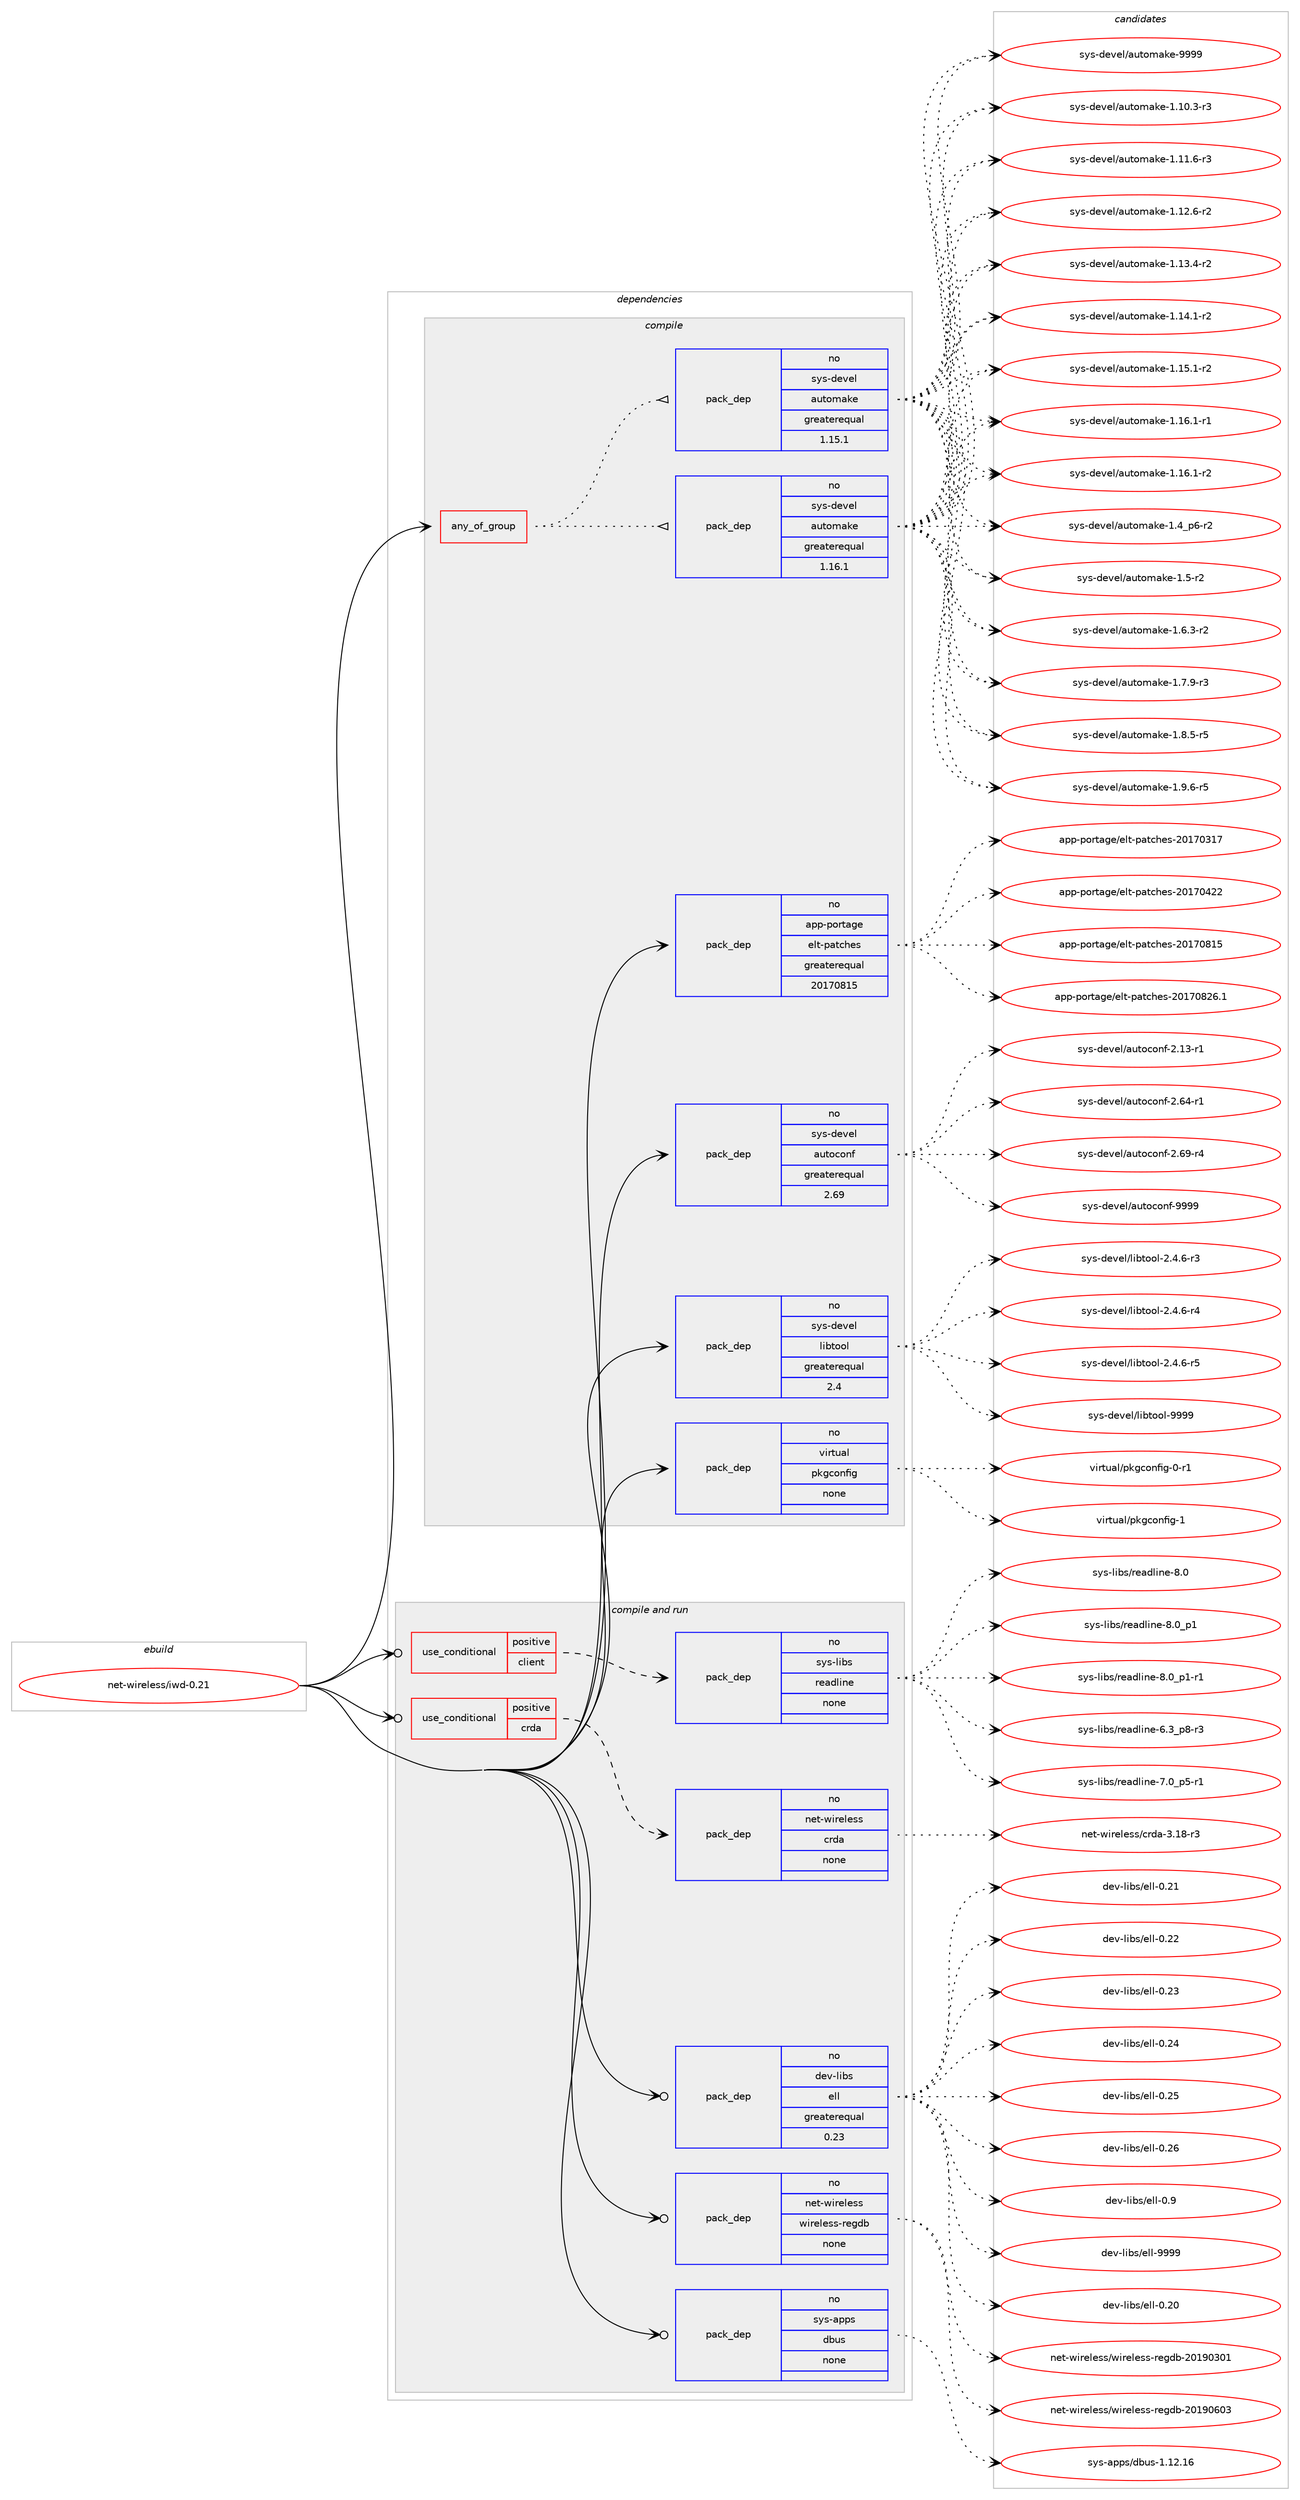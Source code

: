 digraph prolog {

# *************
# Graph options
# *************

newrank=true;
concentrate=true;
compound=true;
graph [rankdir=LR,fontname=Helvetica,fontsize=10,ranksep=1.5];#, ranksep=2.5, nodesep=0.2];
edge  [arrowhead=vee];
node  [fontname=Helvetica,fontsize=10];

# **********
# The ebuild
# **********

subgraph cluster_leftcol {
color=gray;
rank=same;
label=<<i>ebuild</i>>;
id [label="net-wireless/iwd-0.21", color=red, width=4, href="../net-wireless/iwd-0.21.svg"];
}

# ****************
# The dependencies
# ****************

subgraph cluster_midcol {
color=gray;
label=<<i>dependencies</i>>;
subgraph cluster_compile {
fillcolor="#eeeeee";
style=filled;
label=<<i>compile</i>>;
subgraph any14407 {
dependency844662 [label=<<TABLE BORDER="0" CELLBORDER="1" CELLSPACING="0" CELLPADDING="4"><TR><TD CELLPADDING="10">any_of_group</TD></TR></TABLE>>, shape=none, color=red];subgraph pack623709 {
dependency844663 [label=<<TABLE BORDER="0" CELLBORDER="1" CELLSPACING="0" CELLPADDING="4" WIDTH="220"><TR><TD ROWSPAN="6" CELLPADDING="30">pack_dep</TD></TR><TR><TD WIDTH="110">no</TD></TR><TR><TD>sys-devel</TD></TR><TR><TD>automake</TD></TR><TR><TD>greaterequal</TD></TR><TR><TD>1.16.1</TD></TR></TABLE>>, shape=none, color=blue];
}
dependency844662:e -> dependency844663:w [weight=20,style="dotted",arrowhead="oinv"];
subgraph pack623710 {
dependency844664 [label=<<TABLE BORDER="0" CELLBORDER="1" CELLSPACING="0" CELLPADDING="4" WIDTH="220"><TR><TD ROWSPAN="6" CELLPADDING="30">pack_dep</TD></TR><TR><TD WIDTH="110">no</TD></TR><TR><TD>sys-devel</TD></TR><TR><TD>automake</TD></TR><TR><TD>greaterequal</TD></TR><TR><TD>1.15.1</TD></TR></TABLE>>, shape=none, color=blue];
}
dependency844662:e -> dependency844664:w [weight=20,style="dotted",arrowhead="oinv"];
}
id:e -> dependency844662:w [weight=20,style="solid",arrowhead="vee"];
subgraph pack623711 {
dependency844665 [label=<<TABLE BORDER="0" CELLBORDER="1" CELLSPACING="0" CELLPADDING="4" WIDTH="220"><TR><TD ROWSPAN="6" CELLPADDING="30">pack_dep</TD></TR><TR><TD WIDTH="110">no</TD></TR><TR><TD>app-portage</TD></TR><TR><TD>elt-patches</TD></TR><TR><TD>greaterequal</TD></TR><TR><TD>20170815</TD></TR></TABLE>>, shape=none, color=blue];
}
id:e -> dependency844665:w [weight=20,style="solid",arrowhead="vee"];
subgraph pack623712 {
dependency844666 [label=<<TABLE BORDER="0" CELLBORDER="1" CELLSPACING="0" CELLPADDING="4" WIDTH="220"><TR><TD ROWSPAN="6" CELLPADDING="30">pack_dep</TD></TR><TR><TD WIDTH="110">no</TD></TR><TR><TD>sys-devel</TD></TR><TR><TD>autoconf</TD></TR><TR><TD>greaterequal</TD></TR><TR><TD>2.69</TD></TR></TABLE>>, shape=none, color=blue];
}
id:e -> dependency844666:w [weight=20,style="solid",arrowhead="vee"];
subgraph pack623713 {
dependency844667 [label=<<TABLE BORDER="0" CELLBORDER="1" CELLSPACING="0" CELLPADDING="4" WIDTH="220"><TR><TD ROWSPAN="6" CELLPADDING="30">pack_dep</TD></TR><TR><TD WIDTH="110">no</TD></TR><TR><TD>sys-devel</TD></TR><TR><TD>libtool</TD></TR><TR><TD>greaterequal</TD></TR><TR><TD>2.4</TD></TR></TABLE>>, shape=none, color=blue];
}
id:e -> dependency844667:w [weight=20,style="solid",arrowhead="vee"];
subgraph pack623714 {
dependency844668 [label=<<TABLE BORDER="0" CELLBORDER="1" CELLSPACING="0" CELLPADDING="4" WIDTH="220"><TR><TD ROWSPAN="6" CELLPADDING="30">pack_dep</TD></TR><TR><TD WIDTH="110">no</TD></TR><TR><TD>virtual</TD></TR><TR><TD>pkgconfig</TD></TR><TR><TD>none</TD></TR><TR><TD></TD></TR></TABLE>>, shape=none, color=blue];
}
id:e -> dependency844668:w [weight=20,style="solid",arrowhead="vee"];
}
subgraph cluster_compileandrun {
fillcolor="#eeeeee";
style=filled;
label=<<i>compile and run</i>>;
subgraph cond206043 {
dependency844669 [label=<<TABLE BORDER="0" CELLBORDER="1" CELLSPACING="0" CELLPADDING="4"><TR><TD ROWSPAN="3" CELLPADDING="10">use_conditional</TD></TR><TR><TD>positive</TD></TR><TR><TD>client</TD></TR></TABLE>>, shape=none, color=red];
subgraph pack623715 {
dependency844670 [label=<<TABLE BORDER="0" CELLBORDER="1" CELLSPACING="0" CELLPADDING="4" WIDTH="220"><TR><TD ROWSPAN="6" CELLPADDING="30">pack_dep</TD></TR><TR><TD WIDTH="110">no</TD></TR><TR><TD>sys-libs</TD></TR><TR><TD>readline</TD></TR><TR><TD>none</TD></TR><TR><TD></TD></TR></TABLE>>, shape=none, color=blue];
}
dependency844669:e -> dependency844670:w [weight=20,style="dashed",arrowhead="vee"];
}
id:e -> dependency844669:w [weight=20,style="solid",arrowhead="odotvee"];
subgraph cond206044 {
dependency844671 [label=<<TABLE BORDER="0" CELLBORDER="1" CELLSPACING="0" CELLPADDING="4"><TR><TD ROWSPAN="3" CELLPADDING="10">use_conditional</TD></TR><TR><TD>positive</TD></TR><TR><TD>crda</TD></TR></TABLE>>, shape=none, color=red];
subgraph pack623716 {
dependency844672 [label=<<TABLE BORDER="0" CELLBORDER="1" CELLSPACING="0" CELLPADDING="4" WIDTH="220"><TR><TD ROWSPAN="6" CELLPADDING="30">pack_dep</TD></TR><TR><TD WIDTH="110">no</TD></TR><TR><TD>net-wireless</TD></TR><TR><TD>crda</TD></TR><TR><TD>none</TD></TR><TR><TD></TD></TR></TABLE>>, shape=none, color=blue];
}
dependency844671:e -> dependency844672:w [weight=20,style="dashed",arrowhead="vee"];
}
id:e -> dependency844671:w [weight=20,style="solid",arrowhead="odotvee"];
subgraph pack623717 {
dependency844673 [label=<<TABLE BORDER="0" CELLBORDER="1" CELLSPACING="0" CELLPADDING="4" WIDTH="220"><TR><TD ROWSPAN="6" CELLPADDING="30">pack_dep</TD></TR><TR><TD WIDTH="110">no</TD></TR><TR><TD>dev-libs</TD></TR><TR><TD>ell</TD></TR><TR><TD>greaterequal</TD></TR><TR><TD>0.23</TD></TR></TABLE>>, shape=none, color=blue];
}
id:e -> dependency844673:w [weight=20,style="solid",arrowhead="odotvee"];
subgraph pack623718 {
dependency844674 [label=<<TABLE BORDER="0" CELLBORDER="1" CELLSPACING="0" CELLPADDING="4" WIDTH="220"><TR><TD ROWSPAN="6" CELLPADDING="30">pack_dep</TD></TR><TR><TD WIDTH="110">no</TD></TR><TR><TD>net-wireless</TD></TR><TR><TD>wireless-regdb</TD></TR><TR><TD>none</TD></TR><TR><TD></TD></TR></TABLE>>, shape=none, color=blue];
}
id:e -> dependency844674:w [weight=20,style="solid",arrowhead="odotvee"];
subgraph pack623719 {
dependency844675 [label=<<TABLE BORDER="0" CELLBORDER="1" CELLSPACING="0" CELLPADDING="4" WIDTH="220"><TR><TD ROWSPAN="6" CELLPADDING="30">pack_dep</TD></TR><TR><TD WIDTH="110">no</TD></TR><TR><TD>sys-apps</TD></TR><TR><TD>dbus</TD></TR><TR><TD>none</TD></TR><TR><TD></TD></TR></TABLE>>, shape=none, color=blue];
}
id:e -> dependency844675:w [weight=20,style="solid",arrowhead="odotvee"];
}
subgraph cluster_run {
fillcolor="#eeeeee";
style=filled;
label=<<i>run</i>>;
}
}

# **************
# The candidates
# **************

subgraph cluster_choices {
rank=same;
color=gray;
label=<<i>candidates</i>>;

subgraph choice623709 {
color=black;
nodesep=1;
choice11512111545100101118101108479711711611110997107101454946494846514511451 [label="sys-devel/automake-1.10.3-r3", color=red, width=4,href="../sys-devel/automake-1.10.3-r3.svg"];
choice11512111545100101118101108479711711611110997107101454946494946544511451 [label="sys-devel/automake-1.11.6-r3", color=red, width=4,href="../sys-devel/automake-1.11.6-r3.svg"];
choice11512111545100101118101108479711711611110997107101454946495046544511450 [label="sys-devel/automake-1.12.6-r2", color=red, width=4,href="../sys-devel/automake-1.12.6-r2.svg"];
choice11512111545100101118101108479711711611110997107101454946495146524511450 [label="sys-devel/automake-1.13.4-r2", color=red, width=4,href="../sys-devel/automake-1.13.4-r2.svg"];
choice11512111545100101118101108479711711611110997107101454946495246494511450 [label="sys-devel/automake-1.14.1-r2", color=red, width=4,href="../sys-devel/automake-1.14.1-r2.svg"];
choice11512111545100101118101108479711711611110997107101454946495346494511450 [label="sys-devel/automake-1.15.1-r2", color=red, width=4,href="../sys-devel/automake-1.15.1-r2.svg"];
choice11512111545100101118101108479711711611110997107101454946495446494511449 [label="sys-devel/automake-1.16.1-r1", color=red, width=4,href="../sys-devel/automake-1.16.1-r1.svg"];
choice11512111545100101118101108479711711611110997107101454946495446494511450 [label="sys-devel/automake-1.16.1-r2", color=red, width=4,href="../sys-devel/automake-1.16.1-r2.svg"];
choice115121115451001011181011084797117116111109971071014549465295112544511450 [label="sys-devel/automake-1.4_p6-r2", color=red, width=4,href="../sys-devel/automake-1.4_p6-r2.svg"];
choice11512111545100101118101108479711711611110997107101454946534511450 [label="sys-devel/automake-1.5-r2", color=red, width=4,href="../sys-devel/automake-1.5-r2.svg"];
choice115121115451001011181011084797117116111109971071014549465446514511450 [label="sys-devel/automake-1.6.3-r2", color=red, width=4,href="../sys-devel/automake-1.6.3-r2.svg"];
choice115121115451001011181011084797117116111109971071014549465546574511451 [label="sys-devel/automake-1.7.9-r3", color=red, width=4,href="../sys-devel/automake-1.7.9-r3.svg"];
choice115121115451001011181011084797117116111109971071014549465646534511453 [label="sys-devel/automake-1.8.5-r5", color=red, width=4,href="../sys-devel/automake-1.8.5-r5.svg"];
choice115121115451001011181011084797117116111109971071014549465746544511453 [label="sys-devel/automake-1.9.6-r5", color=red, width=4,href="../sys-devel/automake-1.9.6-r5.svg"];
choice115121115451001011181011084797117116111109971071014557575757 [label="sys-devel/automake-9999", color=red, width=4,href="../sys-devel/automake-9999.svg"];
dependency844663:e -> choice11512111545100101118101108479711711611110997107101454946494846514511451:w [style=dotted,weight="100"];
dependency844663:e -> choice11512111545100101118101108479711711611110997107101454946494946544511451:w [style=dotted,weight="100"];
dependency844663:e -> choice11512111545100101118101108479711711611110997107101454946495046544511450:w [style=dotted,weight="100"];
dependency844663:e -> choice11512111545100101118101108479711711611110997107101454946495146524511450:w [style=dotted,weight="100"];
dependency844663:e -> choice11512111545100101118101108479711711611110997107101454946495246494511450:w [style=dotted,weight="100"];
dependency844663:e -> choice11512111545100101118101108479711711611110997107101454946495346494511450:w [style=dotted,weight="100"];
dependency844663:e -> choice11512111545100101118101108479711711611110997107101454946495446494511449:w [style=dotted,weight="100"];
dependency844663:e -> choice11512111545100101118101108479711711611110997107101454946495446494511450:w [style=dotted,weight="100"];
dependency844663:e -> choice115121115451001011181011084797117116111109971071014549465295112544511450:w [style=dotted,weight="100"];
dependency844663:e -> choice11512111545100101118101108479711711611110997107101454946534511450:w [style=dotted,weight="100"];
dependency844663:e -> choice115121115451001011181011084797117116111109971071014549465446514511450:w [style=dotted,weight="100"];
dependency844663:e -> choice115121115451001011181011084797117116111109971071014549465546574511451:w [style=dotted,weight="100"];
dependency844663:e -> choice115121115451001011181011084797117116111109971071014549465646534511453:w [style=dotted,weight="100"];
dependency844663:e -> choice115121115451001011181011084797117116111109971071014549465746544511453:w [style=dotted,weight="100"];
dependency844663:e -> choice115121115451001011181011084797117116111109971071014557575757:w [style=dotted,weight="100"];
}
subgraph choice623710 {
color=black;
nodesep=1;
choice11512111545100101118101108479711711611110997107101454946494846514511451 [label="sys-devel/automake-1.10.3-r3", color=red, width=4,href="../sys-devel/automake-1.10.3-r3.svg"];
choice11512111545100101118101108479711711611110997107101454946494946544511451 [label="sys-devel/automake-1.11.6-r3", color=red, width=4,href="../sys-devel/automake-1.11.6-r3.svg"];
choice11512111545100101118101108479711711611110997107101454946495046544511450 [label="sys-devel/automake-1.12.6-r2", color=red, width=4,href="../sys-devel/automake-1.12.6-r2.svg"];
choice11512111545100101118101108479711711611110997107101454946495146524511450 [label="sys-devel/automake-1.13.4-r2", color=red, width=4,href="../sys-devel/automake-1.13.4-r2.svg"];
choice11512111545100101118101108479711711611110997107101454946495246494511450 [label="sys-devel/automake-1.14.1-r2", color=red, width=4,href="../sys-devel/automake-1.14.1-r2.svg"];
choice11512111545100101118101108479711711611110997107101454946495346494511450 [label="sys-devel/automake-1.15.1-r2", color=red, width=4,href="../sys-devel/automake-1.15.1-r2.svg"];
choice11512111545100101118101108479711711611110997107101454946495446494511449 [label="sys-devel/automake-1.16.1-r1", color=red, width=4,href="../sys-devel/automake-1.16.1-r1.svg"];
choice11512111545100101118101108479711711611110997107101454946495446494511450 [label="sys-devel/automake-1.16.1-r2", color=red, width=4,href="../sys-devel/automake-1.16.1-r2.svg"];
choice115121115451001011181011084797117116111109971071014549465295112544511450 [label="sys-devel/automake-1.4_p6-r2", color=red, width=4,href="../sys-devel/automake-1.4_p6-r2.svg"];
choice11512111545100101118101108479711711611110997107101454946534511450 [label="sys-devel/automake-1.5-r2", color=red, width=4,href="../sys-devel/automake-1.5-r2.svg"];
choice115121115451001011181011084797117116111109971071014549465446514511450 [label="sys-devel/automake-1.6.3-r2", color=red, width=4,href="../sys-devel/automake-1.6.3-r2.svg"];
choice115121115451001011181011084797117116111109971071014549465546574511451 [label="sys-devel/automake-1.7.9-r3", color=red, width=4,href="../sys-devel/automake-1.7.9-r3.svg"];
choice115121115451001011181011084797117116111109971071014549465646534511453 [label="sys-devel/automake-1.8.5-r5", color=red, width=4,href="../sys-devel/automake-1.8.5-r5.svg"];
choice115121115451001011181011084797117116111109971071014549465746544511453 [label="sys-devel/automake-1.9.6-r5", color=red, width=4,href="../sys-devel/automake-1.9.6-r5.svg"];
choice115121115451001011181011084797117116111109971071014557575757 [label="sys-devel/automake-9999", color=red, width=4,href="../sys-devel/automake-9999.svg"];
dependency844664:e -> choice11512111545100101118101108479711711611110997107101454946494846514511451:w [style=dotted,weight="100"];
dependency844664:e -> choice11512111545100101118101108479711711611110997107101454946494946544511451:w [style=dotted,weight="100"];
dependency844664:e -> choice11512111545100101118101108479711711611110997107101454946495046544511450:w [style=dotted,weight="100"];
dependency844664:e -> choice11512111545100101118101108479711711611110997107101454946495146524511450:w [style=dotted,weight="100"];
dependency844664:e -> choice11512111545100101118101108479711711611110997107101454946495246494511450:w [style=dotted,weight="100"];
dependency844664:e -> choice11512111545100101118101108479711711611110997107101454946495346494511450:w [style=dotted,weight="100"];
dependency844664:e -> choice11512111545100101118101108479711711611110997107101454946495446494511449:w [style=dotted,weight="100"];
dependency844664:e -> choice11512111545100101118101108479711711611110997107101454946495446494511450:w [style=dotted,weight="100"];
dependency844664:e -> choice115121115451001011181011084797117116111109971071014549465295112544511450:w [style=dotted,weight="100"];
dependency844664:e -> choice11512111545100101118101108479711711611110997107101454946534511450:w [style=dotted,weight="100"];
dependency844664:e -> choice115121115451001011181011084797117116111109971071014549465446514511450:w [style=dotted,weight="100"];
dependency844664:e -> choice115121115451001011181011084797117116111109971071014549465546574511451:w [style=dotted,weight="100"];
dependency844664:e -> choice115121115451001011181011084797117116111109971071014549465646534511453:w [style=dotted,weight="100"];
dependency844664:e -> choice115121115451001011181011084797117116111109971071014549465746544511453:w [style=dotted,weight="100"];
dependency844664:e -> choice115121115451001011181011084797117116111109971071014557575757:w [style=dotted,weight="100"];
}
subgraph choice623711 {
color=black;
nodesep=1;
choice97112112451121111141169710310147101108116451129711699104101115455048495548514955 [label="app-portage/elt-patches-20170317", color=red, width=4,href="../app-portage/elt-patches-20170317.svg"];
choice97112112451121111141169710310147101108116451129711699104101115455048495548525050 [label="app-portage/elt-patches-20170422", color=red, width=4,href="../app-portage/elt-patches-20170422.svg"];
choice97112112451121111141169710310147101108116451129711699104101115455048495548564953 [label="app-portage/elt-patches-20170815", color=red, width=4,href="../app-portage/elt-patches-20170815.svg"];
choice971121124511211111411697103101471011081164511297116991041011154550484955485650544649 [label="app-portage/elt-patches-20170826.1", color=red, width=4,href="../app-portage/elt-patches-20170826.1.svg"];
dependency844665:e -> choice97112112451121111141169710310147101108116451129711699104101115455048495548514955:w [style=dotted,weight="100"];
dependency844665:e -> choice97112112451121111141169710310147101108116451129711699104101115455048495548525050:w [style=dotted,weight="100"];
dependency844665:e -> choice97112112451121111141169710310147101108116451129711699104101115455048495548564953:w [style=dotted,weight="100"];
dependency844665:e -> choice971121124511211111411697103101471011081164511297116991041011154550484955485650544649:w [style=dotted,weight="100"];
}
subgraph choice623712 {
color=black;
nodesep=1;
choice1151211154510010111810110847971171161119911111010245504649514511449 [label="sys-devel/autoconf-2.13-r1", color=red, width=4,href="../sys-devel/autoconf-2.13-r1.svg"];
choice1151211154510010111810110847971171161119911111010245504654524511449 [label="sys-devel/autoconf-2.64-r1", color=red, width=4,href="../sys-devel/autoconf-2.64-r1.svg"];
choice1151211154510010111810110847971171161119911111010245504654574511452 [label="sys-devel/autoconf-2.69-r4", color=red, width=4,href="../sys-devel/autoconf-2.69-r4.svg"];
choice115121115451001011181011084797117116111991111101024557575757 [label="sys-devel/autoconf-9999", color=red, width=4,href="../sys-devel/autoconf-9999.svg"];
dependency844666:e -> choice1151211154510010111810110847971171161119911111010245504649514511449:w [style=dotted,weight="100"];
dependency844666:e -> choice1151211154510010111810110847971171161119911111010245504654524511449:w [style=dotted,weight="100"];
dependency844666:e -> choice1151211154510010111810110847971171161119911111010245504654574511452:w [style=dotted,weight="100"];
dependency844666:e -> choice115121115451001011181011084797117116111991111101024557575757:w [style=dotted,weight="100"];
}
subgraph choice623713 {
color=black;
nodesep=1;
choice1151211154510010111810110847108105981161111111084550465246544511451 [label="sys-devel/libtool-2.4.6-r3", color=red, width=4,href="../sys-devel/libtool-2.4.6-r3.svg"];
choice1151211154510010111810110847108105981161111111084550465246544511452 [label="sys-devel/libtool-2.4.6-r4", color=red, width=4,href="../sys-devel/libtool-2.4.6-r4.svg"];
choice1151211154510010111810110847108105981161111111084550465246544511453 [label="sys-devel/libtool-2.4.6-r5", color=red, width=4,href="../sys-devel/libtool-2.4.6-r5.svg"];
choice1151211154510010111810110847108105981161111111084557575757 [label="sys-devel/libtool-9999", color=red, width=4,href="../sys-devel/libtool-9999.svg"];
dependency844667:e -> choice1151211154510010111810110847108105981161111111084550465246544511451:w [style=dotted,weight="100"];
dependency844667:e -> choice1151211154510010111810110847108105981161111111084550465246544511452:w [style=dotted,weight="100"];
dependency844667:e -> choice1151211154510010111810110847108105981161111111084550465246544511453:w [style=dotted,weight="100"];
dependency844667:e -> choice1151211154510010111810110847108105981161111111084557575757:w [style=dotted,weight="100"];
}
subgraph choice623714 {
color=black;
nodesep=1;
choice11810511411611797108471121071039911111010210510345484511449 [label="virtual/pkgconfig-0-r1", color=red, width=4,href="../virtual/pkgconfig-0-r1.svg"];
choice1181051141161179710847112107103991111101021051034549 [label="virtual/pkgconfig-1", color=red, width=4,href="../virtual/pkgconfig-1.svg"];
dependency844668:e -> choice11810511411611797108471121071039911111010210510345484511449:w [style=dotted,weight="100"];
dependency844668:e -> choice1181051141161179710847112107103991111101021051034549:w [style=dotted,weight="100"];
}
subgraph choice623715 {
color=black;
nodesep=1;
choice115121115451081059811547114101971001081051101014554465195112564511451 [label="sys-libs/readline-6.3_p8-r3", color=red, width=4,href="../sys-libs/readline-6.3_p8-r3.svg"];
choice115121115451081059811547114101971001081051101014555464895112534511449 [label="sys-libs/readline-7.0_p5-r1", color=red, width=4,href="../sys-libs/readline-7.0_p5-r1.svg"];
choice1151211154510810598115471141019710010810511010145564648 [label="sys-libs/readline-8.0", color=red, width=4,href="../sys-libs/readline-8.0.svg"];
choice11512111545108105981154711410197100108105110101455646489511249 [label="sys-libs/readline-8.0_p1", color=red, width=4,href="../sys-libs/readline-8.0_p1.svg"];
choice115121115451081059811547114101971001081051101014556464895112494511449 [label="sys-libs/readline-8.0_p1-r1", color=red, width=4,href="../sys-libs/readline-8.0_p1-r1.svg"];
dependency844670:e -> choice115121115451081059811547114101971001081051101014554465195112564511451:w [style=dotted,weight="100"];
dependency844670:e -> choice115121115451081059811547114101971001081051101014555464895112534511449:w [style=dotted,weight="100"];
dependency844670:e -> choice1151211154510810598115471141019710010810511010145564648:w [style=dotted,weight="100"];
dependency844670:e -> choice11512111545108105981154711410197100108105110101455646489511249:w [style=dotted,weight="100"];
dependency844670:e -> choice115121115451081059811547114101971001081051101014556464895112494511449:w [style=dotted,weight="100"];
}
subgraph choice623716 {
color=black;
nodesep=1;
choice1101011164511910511410110810111511547991141009745514649564511451 [label="net-wireless/crda-3.18-r3", color=red, width=4,href="../net-wireless/crda-3.18-r3.svg"];
dependency844672:e -> choice1101011164511910511410110810111511547991141009745514649564511451:w [style=dotted,weight="100"];
}
subgraph choice623717 {
color=black;
nodesep=1;
choice1001011184510810598115471011081084548465048 [label="dev-libs/ell-0.20", color=red, width=4,href="../dev-libs/ell-0.20.svg"];
choice1001011184510810598115471011081084548465049 [label="dev-libs/ell-0.21", color=red, width=4,href="../dev-libs/ell-0.21.svg"];
choice1001011184510810598115471011081084548465050 [label="dev-libs/ell-0.22", color=red, width=4,href="../dev-libs/ell-0.22.svg"];
choice1001011184510810598115471011081084548465051 [label="dev-libs/ell-0.23", color=red, width=4,href="../dev-libs/ell-0.23.svg"];
choice1001011184510810598115471011081084548465052 [label="dev-libs/ell-0.24", color=red, width=4,href="../dev-libs/ell-0.24.svg"];
choice1001011184510810598115471011081084548465053 [label="dev-libs/ell-0.25", color=red, width=4,href="../dev-libs/ell-0.25.svg"];
choice1001011184510810598115471011081084548465054 [label="dev-libs/ell-0.26", color=red, width=4,href="../dev-libs/ell-0.26.svg"];
choice10010111845108105981154710110810845484657 [label="dev-libs/ell-0.9", color=red, width=4,href="../dev-libs/ell-0.9.svg"];
choice1001011184510810598115471011081084557575757 [label="dev-libs/ell-9999", color=red, width=4,href="../dev-libs/ell-9999.svg"];
dependency844673:e -> choice1001011184510810598115471011081084548465048:w [style=dotted,weight="100"];
dependency844673:e -> choice1001011184510810598115471011081084548465049:w [style=dotted,weight="100"];
dependency844673:e -> choice1001011184510810598115471011081084548465050:w [style=dotted,weight="100"];
dependency844673:e -> choice1001011184510810598115471011081084548465051:w [style=dotted,weight="100"];
dependency844673:e -> choice1001011184510810598115471011081084548465052:w [style=dotted,weight="100"];
dependency844673:e -> choice1001011184510810598115471011081084548465053:w [style=dotted,weight="100"];
dependency844673:e -> choice1001011184510810598115471011081084548465054:w [style=dotted,weight="100"];
dependency844673:e -> choice10010111845108105981154710110810845484657:w [style=dotted,weight="100"];
dependency844673:e -> choice1001011184510810598115471011081084557575757:w [style=dotted,weight="100"];
}
subgraph choice623718 {
color=black;
nodesep=1;
choice11010111645119105114101108101115115471191051141011081011151154511410110310098455048495748514849 [label="net-wireless/wireless-regdb-20190301", color=red, width=4,href="../net-wireless/wireless-regdb-20190301.svg"];
choice11010111645119105114101108101115115471191051141011081011151154511410110310098455048495748544851 [label="net-wireless/wireless-regdb-20190603", color=red, width=4,href="../net-wireless/wireless-regdb-20190603.svg"];
dependency844674:e -> choice11010111645119105114101108101115115471191051141011081011151154511410110310098455048495748514849:w [style=dotted,weight="100"];
dependency844674:e -> choice11010111645119105114101108101115115471191051141011081011151154511410110310098455048495748544851:w [style=dotted,weight="100"];
}
subgraph choice623719 {
color=black;
nodesep=1;
choice115121115459711211211547100981171154549464950464954 [label="sys-apps/dbus-1.12.16", color=red, width=4,href="../sys-apps/dbus-1.12.16.svg"];
dependency844675:e -> choice115121115459711211211547100981171154549464950464954:w [style=dotted,weight="100"];
}
}

}
